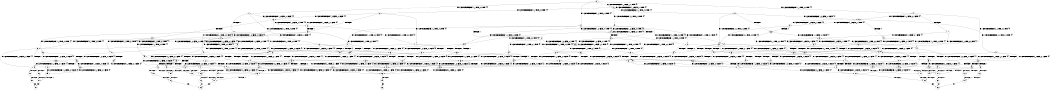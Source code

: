 digraph BCG {
size = "7, 10.5";
center = TRUE;
node [shape = circle];
0 [peripheries = 2];
0 -> 1 [label = "EX !0 !ATOMIC_EXCH_BRANCH (1, +1, TRUE, +0, 2, TRUE) !{0}"];
0 -> 2 [label = "EX !2 !ATOMIC_EXCH_BRANCH (1, +0, FALSE, +0, 1, TRUE) !{0}"];
0 -> 3 [label = "EX !1 !ATOMIC_EXCH_BRANCH (2, +1, TRUE, +0, 2, TRUE) !{0}"];
0 -> 4 [label = "EX !0 !ATOMIC_EXCH_BRANCH (1, +1, TRUE, +0, 2, TRUE) !{0}"];
1 -> 5 [label = "EX !2 !ATOMIC_EXCH_BRANCH (1, +0, FALSE, +0, 1, FALSE) !{0}"];
1 -> 6 [label = "EX !1 !ATOMIC_EXCH_BRANCH (2, +1, TRUE, +0, 2, TRUE) !{0}"];
1 -> 7 [label = "TERMINATE !0"];
2 -> 2 [label = "EX !2 !ATOMIC_EXCH_BRANCH (1, +0, FALSE, +0, 1, TRUE) !{0}"];
2 -> 8 [label = "EX !0 !ATOMIC_EXCH_BRANCH (1, +1, TRUE, +0, 2, TRUE) !{0}"];
2 -> 9 [label = "EX !1 !ATOMIC_EXCH_BRANCH (2, +1, TRUE, +0, 2, TRUE) !{0}"];
2 -> 10 [label = "EX !0 !ATOMIC_EXCH_BRANCH (1, +1, TRUE, +0, 2, TRUE) !{0}"];
3 -> 11 [label = "EX !0 !ATOMIC_EXCH_BRANCH (1, +1, TRUE, +0, 2, TRUE) !{0}"];
3 -> 12 [label = "EX !2 !ATOMIC_EXCH_BRANCH (1, +0, FALSE, +0, 1, TRUE) !{0}"];
3 -> 13 [label = "TERMINATE !1"];
3 -> 14 [label = "EX !0 !ATOMIC_EXCH_BRANCH (1, +1, TRUE, +0, 2, TRUE) !{0}"];
4 -> 15 [label = "EX !2 !ATOMIC_EXCH_BRANCH (1, +0, FALSE, +0, 1, FALSE) !{0}"];
4 -> 16 [label = "EX !1 !ATOMIC_EXCH_BRANCH (2, +1, TRUE, +0, 2, TRUE) !{0}"];
4 -> 17 [label = "TERMINATE !0"];
5 -> 18 [label = "EX !2 !ATOMIC_EXCH_BRANCH (2, +0, FALSE, +0, 1, TRUE) !{0}"];
5 -> 19 [label = "EX !1 !ATOMIC_EXCH_BRANCH (2, +1, TRUE, +0, 2, TRUE) !{0}"];
5 -> 20 [label = "TERMINATE !0"];
6 -> 21 [label = "EX !2 !ATOMIC_EXCH_BRANCH (1, +0, FALSE, +0, 1, FALSE) !{0}"];
6 -> 22 [label = "TERMINATE !0"];
6 -> 23 [label = "TERMINATE !1"];
7 -> 24 [label = "EX !2 !ATOMIC_EXCH_BRANCH (1, +0, FALSE, +0, 1, FALSE) !{1}"];
7 -> 25 [label = "EX !1 !ATOMIC_EXCH_BRANCH (2, +1, TRUE, +0, 2, TRUE) !{1}"];
7 -> 26 [label = "EX !1 !ATOMIC_EXCH_BRANCH (2, +1, TRUE, +0, 2, TRUE) !{1}"];
8 -> 5 [label = "EX !2 !ATOMIC_EXCH_BRANCH (1, +0, FALSE, +0, 1, FALSE) !{0}"];
8 -> 27 [label = "EX !1 !ATOMIC_EXCH_BRANCH (2, +1, TRUE, +0, 2, TRUE) !{0}"];
8 -> 28 [label = "TERMINATE !0"];
9 -> 12 [label = "EX !2 !ATOMIC_EXCH_BRANCH (1, +0, FALSE, +0, 1, TRUE) !{0}"];
9 -> 29 [label = "EX !0 !ATOMIC_EXCH_BRANCH (1, +1, TRUE, +0, 2, TRUE) !{0}"];
9 -> 30 [label = "TERMINATE !1"];
9 -> 31 [label = "EX !0 !ATOMIC_EXCH_BRANCH (1, +1, TRUE, +0, 2, TRUE) !{0}"];
10 -> 15 [label = "EX !2 !ATOMIC_EXCH_BRANCH (1, +0, FALSE, +0, 1, FALSE) !{0}"];
10 -> 32 [label = "EX !1 !ATOMIC_EXCH_BRANCH (2, +1, TRUE, +0, 2, TRUE) !{0}"];
10 -> 33 [label = "TERMINATE !0"];
11 -> 21 [label = "EX !2 !ATOMIC_EXCH_BRANCH (1, +0, FALSE, +0, 1, FALSE) !{0}"];
11 -> 22 [label = "TERMINATE !0"];
11 -> 23 [label = "TERMINATE !1"];
12 -> 12 [label = "EX !2 !ATOMIC_EXCH_BRANCH (1, +0, FALSE, +0, 1, TRUE) !{0}"];
12 -> 29 [label = "EX !0 !ATOMIC_EXCH_BRANCH (1, +1, TRUE, +0, 2, TRUE) !{0}"];
12 -> 30 [label = "TERMINATE !1"];
12 -> 31 [label = "EX !0 !ATOMIC_EXCH_BRANCH (1, +1, TRUE, +0, 2, TRUE) !{0}"];
13 -> 34 [label = "EX !0 !ATOMIC_EXCH_BRANCH (1, +1, TRUE, +0, 2, TRUE) !{0}"];
13 -> 35 [label = "EX !2 !ATOMIC_EXCH_BRANCH (1, +0, FALSE, +0, 1, TRUE) !{0}"];
13 -> 36 [label = "EX !0 !ATOMIC_EXCH_BRANCH (1, +1, TRUE, +0, 2, TRUE) !{0}"];
14 -> 37 [label = "EX !2 !ATOMIC_EXCH_BRANCH (1, +0, FALSE, +0, 1, FALSE) !{0}"];
14 -> 38 [label = "TERMINATE !0"];
14 -> 39 [label = "TERMINATE !1"];
15 -> 40 [label = "EX !2 !ATOMIC_EXCH_BRANCH (2, +0, FALSE, +0, 1, TRUE) !{0}"];
15 -> 41 [label = "EX !1 !ATOMIC_EXCH_BRANCH (2, +1, TRUE, +0, 2, TRUE) !{0}"];
15 -> 42 [label = "TERMINATE !0"];
16 -> 37 [label = "EX !2 !ATOMIC_EXCH_BRANCH (1, +0, FALSE, +0, 1, FALSE) !{0}"];
16 -> 38 [label = "TERMINATE !0"];
16 -> 39 [label = "TERMINATE !1"];
17 -> 43 [label = "EX !2 !ATOMIC_EXCH_BRANCH (1, +0, FALSE, +0, 1, FALSE) !{1}"];
17 -> 44 [label = "EX !1 !ATOMIC_EXCH_BRANCH (2, +1, TRUE, +0, 2, TRUE) !{1}"];
18 -> 5 [label = "EX !2 !ATOMIC_EXCH_BRANCH (1, +0, FALSE, +0, 1, FALSE) !{0}"];
18 -> 27 [label = "EX !1 !ATOMIC_EXCH_BRANCH (2, +1, TRUE, +0, 2, TRUE) !{0}"];
18 -> 28 [label = "TERMINATE !0"];
19 -> 45 [label = "EX !2 !ATOMIC_EXCH_BRANCH (2, +0, FALSE, +0, 1, FALSE) !{0}"];
19 -> 46 [label = "TERMINATE !0"];
19 -> 47 [label = "TERMINATE !1"];
20 -> 48 [label = "EX !2 !ATOMIC_EXCH_BRANCH (2, +0, FALSE, +0, 1, TRUE) !{1}"];
20 -> 49 [label = "EX !1 !ATOMIC_EXCH_BRANCH (2, +1, TRUE, +0, 2, TRUE) !{1}"];
20 -> 50 [label = "EX !1 !ATOMIC_EXCH_BRANCH (2, +1, TRUE, +0, 2, TRUE) !{1}"];
21 -> 45 [label = "EX !2 !ATOMIC_EXCH_BRANCH (2, +0, FALSE, +0, 1, FALSE) !{0}"];
21 -> 46 [label = "TERMINATE !0"];
21 -> 47 [label = "TERMINATE !1"];
22 -> 51 [label = "EX !2 !ATOMIC_EXCH_BRANCH (1, +0, FALSE, +0, 1, FALSE) !{1}"];
22 -> 52 [label = "TERMINATE !1"];
23 -> 53 [label = "EX !2 !ATOMIC_EXCH_BRANCH (1, +0, FALSE, +0, 1, FALSE) !{0}"];
23 -> 54 [label = "TERMINATE !0"];
24 -> 48 [label = "EX !2 !ATOMIC_EXCH_BRANCH (2, +0, FALSE, +0, 1, TRUE) !{1}"];
24 -> 49 [label = "EX !1 !ATOMIC_EXCH_BRANCH (2, +1, TRUE, +0, 2, TRUE) !{1}"];
24 -> 50 [label = "EX !1 !ATOMIC_EXCH_BRANCH (2, +1, TRUE, +0, 2, TRUE) !{1}"];
25 -> 51 [label = "EX !2 !ATOMIC_EXCH_BRANCH (1, +0, FALSE, +0, 1, FALSE) !{1}"];
25 -> 52 [label = "TERMINATE !1"];
26 -> 55 [label = "EX !2 !ATOMIC_EXCH_BRANCH (1, +0, FALSE, +0, 1, FALSE) !{1}"];
26 -> 56 [label = "TERMINATE !1"];
27 -> 21 [label = "EX !2 !ATOMIC_EXCH_BRANCH (1, +0, FALSE, +0, 1, FALSE) !{0}"];
27 -> 57 [label = "TERMINATE !0"];
27 -> 58 [label = "TERMINATE !1"];
28 -> 24 [label = "EX !2 !ATOMIC_EXCH_BRANCH (1, +0, FALSE, +0, 1, FALSE) !{1}"];
28 -> 59 [label = "EX !1 !ATOMIC_EXCH_BRANCH (2, +1, TRUE, +0, 2, TRUE) !{1}"];
28 -> 60 [label = "EX !1 !ATOMIC_EXCH_BRANCH (2, +1, TRUE, +0, 2, TRUE) !{1}"];
29 -> 21 [label = "EX !2 !ATOMIC_EXCH_BRANCH (1, +0, FALSE, +0, 1, FALSE) !{0}"];
29 -> 57 [label = "TERMINATE !0"];
29 -> 58 [label = "TERMINATE !1"];
30 -> 35 [label = "EX !2 !ATOMIC_EXCH_BRANCH (1, +0, FALSE, +0, 1, TRUE) !{0}"];
30 -> 61 [label = "EX !0 !ATOMIC_EXCH_BRANCH (1, +1, TRUE, +0, 2, TRUE) !{0}"];
30 -> 62 [label = "EX !0 !ATOMIC_EXCH_BRANCH (1, +1, TRUE, +0, 2, TRUE) !{0}"];
31 -> 37 [label = "EX !2 !ATOMIC_EXCH_BRANCH (1, +0, FALSE, +0, 1, FALSE) !{0}"];
31 -> 63 [label = "TERMINATE !0"];
31 -> 64 [label = "TERMINATE !1"];
32 -> 37 [label = "EX !2 !ATOMIC_EXCH_BRANCH (1, +0, FALSE, +0, 1, FALSE) !{0}"];
32 -> 63 [label = "TERMINATE !0"];
32 -> 64 [label = "TERMINATE !1"];
33 -> 43 [label = "EX !2 !ATOMIC_EXCH_BRANCH (1, +0, FALSE, +0, 1, FALSE) !{1}"];
33 -> 65 [label = "EX !1 !ATOMIC_EXCH_BRANCH (2, +1, TRUE, +0, 2, TRUE) !{1}"];
34 -> 53 [label = "EX !2 !ATOMIC_EXCH_BRANCH (1, +0, FALSE, +0, 1, FALSE) !{0}"];
34 -> 54 [label = "TERMINATE !0"];
35 -> 35 [label = "EX !2 !ATOMIC_EXCH_BRANCH (1, +0, FALSE, +0, 1, TRUE) !{0}"];
35 -> 61 [label = "EX !0 !ATOMIC_EXCH_BRANCH (1, +1, TRUE, +0, 2, TRUE) !{0}"];
35 -> 62 [label = "EX !0 !ATOMIC_EXCH_BRANCH (1, +1, TRUE, +0, 2, TRUE) !{0}"];
36 -> 66 [label = "EX !2 !ATOMIC_EXCH_BRANCH (1, +0, FALSE, +0, 1, FALSE) !{0}"];
36 -> 67 [label = "TERMINATE !0"];
37 -> 68 [label = "EX !2 !ATOMIC_EXCH_BRANCH (2, +0, FALSE, +0, 1, FALSE) !{0}"];
37 -> 69 [label = "TERMINATE !0"];
37 -> 70 [label = "TERMINATE !1"];
38 -> 71 [label = "EX !2 !ATOMIC_EXCH_BRANCH (1, +0, FALSE, +0, 1, FALSE) !{1}"];
38 -> 72 [label = "TERMINATE !1"];
39 -> 66 [label = "EX !2 !ATOMIC_EXCH_BRANCH (1, +0, FALSE, +0, 1, FALSE) !{0}"];
39 -> 67 [label = "TERMINATE !0"];
40 -> 15 [label = "EX !2 !ATOMIC_EXCH_BRANCH (1, +0, FALSE, +0, 1, FALSE) !{0}"];
40 -> 32 [label = "EX !1 !ATOMIC_EXCH_BRANCH (2, +1, TRUE, +0, 2, TRUE) !{0}"];
40 -> 33 [label = "TERMINATE !0"];
41 -> 68 [label = "EX !2 !ATOMIC_EXCH_BRANCH (2, +0, FALSE, +0, 1, FALSE) !{0}"];
41 -> 69 [label = "TERMINATE !0"];
41 -> 70 [label = "TERMINATE !1"];
42 -> 73 [label = "EX !2 !ATOMIC_EXCH_BRANCH (2, +0, FALSE, +0, 1, TRUE) !{1}"];
42 -> 74 [label = "EX !1 !ATOMIC_EXCH_BRANCH (2, +1, TRUE, +0, 2, TRUE) !{1}"];
43 -> 73 [label = "EX !2 !ATOMIC_EXCH_BRANCH (2, +0, FALSE, +0, 1, TRUE) !{1}"];
43 -> 74 [label = "EX !1 !ATOMIC_EXCH_BRANCH (2, +1, TRUE, +0, 2, TRUE) !{1}"];
44 -> 71 [label = "EX !2 !ATOMIC_EXCH_BRANCH (1, +0, FALSE, +0, 1, FALSE) !{1}"];
44 -> 72 [label = "TERMINATE !1"];
45 -> 75 [label = "TERMINATE !0"];
45 -> 76 [label = "TERMINATE !2"];
45 -> 77 [label = "TERMINATE !1"];
46 -> 78 [label = "EX !2 !ATOMIC_EXCH_BRANCH (2, +0, FALSE, +0, 1, FALSE) !{1}"];
46 -> 79 [label = "TERMINATE !1"];
47 -> 80 [label = "EX !2 !ATOMIC_EXCH_BRANCH (2, +0, FALSE, +0, 1, FALSE) !{0}"];
47 -> 81 [label = "TERMINATE !0"];
48 -> 24 [label = "EX !2 !ATOMIC_EXCH_BRANCH (1, +0, FALSE, +0, 1, FALSE) !{1}"];
48 -> 59 [label = "EX !1 !ATOMIC_EXCH_BRANCH (2, +1, TRUE, +0, 2, TRUE) !{1}"];
48 -> 60 [label = "EX !1 !ATOMIC_EXCH_BRANCH (2, +1, TRUE, +0, 2, TRUE) !{1}"];
49 -> 78 [label = "EX !2 !ATOMIC_EXCH_BRANCH (2, +0, FALSE, +0, 1, FALSE) !{1}"];
49 -> 79 [label = "TERMINATE !1"];
50 -> 82 [label = "EX !2 !ATOMIC_EXCH_BRANCH (2, +0, FALSE, +0, 1, FALSE) !{1}"];
50 -> 83 [label = "TERMINATE !1"];
51 -> 78 [label = "EX !2 !ATOMIC_EXCH_BRANCH (2, +0, FALSE, +0, 1, FALSE) !{1}"];
51 -> 79 [label = "TERMINATE !1"];
52 -> 84 [label = "EX !2 !ATOMIC_EXCH_BRANCH (1, +0, FALSE, +0, 1, FALSE) !{2}"];
52 -> 85 [label = "EX !2 !ATOMIC_EXCH_BRANCH (1, +0, FALSE, +0, 1, FALSE) !{2}"];
53 -> 80 [label = "EX !2 !ATOMIC_EXCH_BRANCH (2, +0, FALSE, +0, 1, FALSE) !{0}"];
53 -> 81 [label = "TERMINATE !0"];
54 -> 84 [label = "EX !2 !ATOMIC_EXCH_BRANCH (1, +0, FALSE, +0, 1, FALSE) !{2}"];
54 -> 85 [label = "EX !2 !ATOMIC_EXCH_BRANCH (1, +0, FALSE, +0, 1, FALSE) !{2}"];
55 -> 82 [label = "EX !2 !ATOMIC_EXCH_BRANCH (2, +0, FALSE, +0, 1, FALSE) !{1}"];
55 -> 83 [label = "TERMINATE !1"];
56 -> 86 [label = "EX !2 !ATOMIC_EXCH_BRANCH (1, +0, FALSE, +0, 1, FALSE) !{2}"];
57 -> 51 [label = "EX !2 !ATOMIC_EXCH_BRANCH (1, +0, FALSE, +0, 1, FALSE) !{1}"];
57 -> 87 [label = "TERMINATE !1"];
58 -> 53 [label = "EX !2 !ATOMIC_EXCH_BRANCH (1, +0, FALSE, +0, 1, FALSE) !{0}"];
58 -> 88 [label = "TERMINATE !0"];
59 -> 51 [label = "EX !2 !ATOMIC_EXCH_BRANCH (1, +0, FALSE, +0, 1, FALSE) !{1}"];
59 -> 87 [label = "TERMINATE !1"];
60 -> 55 [label = "EX !2 !ATOMIC_EXCH_BRANCH (1, +0, FALSE, +0, 1, FALSE) !{1}"];
60 -> 89 [label = "TERMINATE !1"];
61 -> 53 [label = "EX !2 !ATOMIC_EXCH_BRANCH (1, +0, FALSE, +0, 1, FALSE) !{0}"];
61 -> 88 [label = "TERMINATE !0"];
62 -> 66 [label = "EX !2 !ATOMIC_EXCH_BRANCH (1, +0, FALSE, +0, 1, FALSE) !{0}"];
62 -> 90 [label = "TERMINATE !0"];
63 -> 71 [label = "EX !2 !ATOMIC_EXCH_BRANCH (1, +0, FALSE, +0, 1, FALSE) !{1}"];
63 -> 91 [label = "TERMINATE !1"];
64 -> 66 [label = "EX !2 !ATOMIC_EXCH_BRANCH (1, +0, FALSE, +0, 1, FALSE) !{0}"];
64 -> 90 [label = "TERMINATE !0"];
65 -> 71 [label = "EX !2 !ATOMIC_EXCH_BRANCH (1, +0, FALSE, +0, 1, FALSE) !{1}"];
65 -> 91 [label = "TERMINATE !1"];
66 -> 92 [label = "EX !2 !ATOMIC_EXCH_BRANCH (2, +0, FALSE, +0, 1, FALSE) !{0}"];
66 -> 93 [label = "TERMINATE !0"];
67 -> 94 [label = "EX !2 !ATOMIC_EXCH_BRANCH (1, +0, FALSE, +0, 1, FALSE) !{2}"];
68 -> 95 [label = "TERMINATE !0"];
68 -> 96 [label = "TERMINATE !2"];
68 -> 97 [label = "TERMINATE !1"];
69 -> 98 [label = "EX !2 !ATOMIC_EXCH_BRANCH (2, +0, FALSE, +0, 1, FALSE) !{1}"];
69 -> 99 [label = "TERMINATE !1"];
70 -> 92 [label = "EX !2 !ATOMIC_EXCH_BRANCH (2, +0, FALSE, +0, 1, FALSE) !{0}"];
70 -> 93 [label = "TERMINATE !0"];
71 -> 98 [label = "EX !2 !ATOMIC_EXCH_BRANCH (2, +0, FALSE, +0, 1, FALSE) !{1}"];
71 -> 99 [label = "TERMINATE !1"];
72 -> 94 [label = "EX !2 !ATOMIC_EXCH_BRANCH (1, +0, FALSE, +0, 1, FALSE) !{2}"];
73 -> 43 [label = "EX !2 !ATOMIC_EXCH_BRANCH (1, +0, FALSE, +0, 1, FALSE) !{1}"];
73 -> 65 [label = "EX !1 !ATOMIC_EXCH_BRANCH (2, +1, TRUE, +0, 2, TRUE) !{1}"];
74 -> 98 [label = "EX !2 !ATOMIC_EXCH_BRANCH (2, +0, FALSE, +0, 1, FALSE) !{1}"];
74 -> 99 [label = "TERMINATE !1"];
75 -> 100 [label = "TERMINATE !2"];
75 -> 101 [label = "TERMINATE !1"];
76 -> 102 [label = "TERMINATE !0"];
76 -> 103 [label = "TERMINATE !1"];
77 -> 104 [label = "TERMINATE !0"];
77 -> 103 [label = "TERMINATE !2"];
78 -> 100 [label = "TERMINATE !2"];
78 -> 101 [label = "TERMINATE !1"];
79 -> 105 [label = "EX !2 !ATOMIC_EXCH_BRANCH (2, +0, FALSE, +0, 1, FALSE) !{2}"];
79 -> 106 [label = "EX !2 !ATOMIC_EXCH_BRANCH (2, +0, FALSE, +0, 1, FALSE) !{2}"];
80 -> 104 [label = "TERMINATE !0"];
80 -> 103 [label = "TERMINATE !2"];
81 -> 105 [label = "EX !2 !ATOMIC_EXCH_BRANCH (2, +0, FALSE, +0, 1, FALSE) !{2}"];
81 -> 106 [label = "EX !2 !ATOMIC_EXCH_BRANCH (2, +0, FALSE, +0, 1, FALSE) !{2}"];
82 -> 107 [label = "TERMINATE !2"];
82 -> 108 [label = "TERMINATE !1"];
83 -> 109 [label = "EX !2 !ATOMIC_EXCH_BRANCH (2, +0, FALSE, +0, 1, FALSE) !{2}"];
84 -> 105 [label = "EX !2 !ATOMIC_EXCH_BRANCH (2, +0, FALSE, +0, 1, FALSE) !{2}"];
84 -> 106 [label = "EX !2 !ATOMIC_EXCH_BRANCH (2, +0, FALSE, +0, 1, FALSE) !{2}"];
85 -> 106 [label = "EX !2 !ATOMIC_EXCH_BRANCH (2, +0, FALSE, +0, 1, FALSE) !{2}"];
86 -> 109 [label = "EX !2 !ATOMIC_EXCH_BRANCH (2, +0, FALSE, +0, 1, FALSE) !{2}"];
87 -> 84 [label = "EX !2 !ATOMIC_EXCH_BRANCH (1, +0, FALSE, +0, 1, FALSE) !{2}"];
87 -> 85 [label = "EX !2 !ATOMIC_EXCH_BRANCH (1, +0, FALSE, +0, 1, FALSE) !{2}"];
88 -> 84 [label = "EX !2 !ATOMIC_EXCH_BRANCH (1, +0, FALSE, +0, 1, FALSE) !{2}"];
88 -> 85 [label = "EX !2 !ATOMIC_EXCH_BRANCH (1, +0, FALSE, +0, 1, FALSE) !{2}"];
89 -> 86 [label = "EX !2 !ATOMIC_EXCH_BRANCH (1, +0, FALSE, +0, 1, FALSE) !{2}"];
90 -> 94 [label = "EX !2 !ATOMIC_EXCH_BRANCH (1, +0, FALSE, +0, 1, FALSE) !{2}"];
91 -> 94 [label = "EX !2 !ATOMIC_EXCH_BRANCH (1, +0, FALSE, +0, 1, FALSE) !{2}"];
92 -> 110 [label = "TERMINATE !0"];
92 -> 111 [label = "TERMINATE !2"];
93 -> 112 [label = "EX !2 !ATOMIC_EXCH_BRANCH (2, +0, FALSE, +0, 1, FALSE) !{2}"];
94 -> 112 [label = "EX !2 !ATOMIC_EXCH_BRANCH (2, +0, FALSE, +0, 1, FALSE) !{2}"];
95 -> 113 [label = "TERMINATE !2"];
95 -> 114 [label = "TERMINATE !1"];
96 -> 115 [label = "TERMINATE !0"];
96 -> 111 [label = "TERMINATE !1"];
97 -> 110 [label = "TERMINATE !0"];
97 -> 111 [label = "TERMINATE !2"];
98 -> 113 [label = "TERMINATE !2"];
98 -> 114 [label = "TERMINATE !1"];
99 -> 112 [label = "EX !2 !ATOMIC_EXCH_BRANCH (2, +0, FALSE, +0, 1, FALSE) !{2}"];
100 -> 116 [label = "TERMINATE !1"];
101 -> 117 [label = "TERMINATE !2"];
102 -> 116 [label = "TERMINATE !1"];
103 -> 118 [label = "TERMINATE !0"];
104 -> 117 [label = "TERMINATE !2"];
105 -> 117 [label = "TERMINATE !2"];
106 -> 119 [label = "TERMINATE !2"];
107 -> 120 [label = "TERMINATE !1"];
108 -> 121 [label = "TERMINATE !2"];
109 -> 121 [label = "TERMINATE !2"];
110 -> 122 [label = "TERMINATE !2"];
111 -> 123 [label = "TERMINATE !0"];
112 -> 122 [label = "TERMINATE !2"];
113 -> 124 [label = "TERMINATE !1"];
114 -> 122 [label = "TERMINATE !2"];
115 -> 124 [label = "TERMINATE !1"];
116 -> 125 [label = "exit"];
117 -> 125 [label = "exit"];
118 -> 125 [label = "exit"];
119 -> 126 [label = "exit"];
120 -> 127 [label = "exit"];
121 -> 127 [label = "exit"];
122 -> 128 [label = "exit"];
123 -> 128 [label = "exit"];
124 -> 128 [label = "exit"];
}
